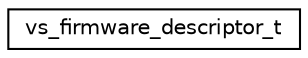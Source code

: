 digraph "Graphical Class Hierarchy"
{
 // LATEX_PDF_SIZE
  edge [fontname="Helvetica",fontsize="10",labelfontname="Helvetica",labelfontsize="10"];
  node [fontname="Helvetica",fontsize="10",shape=record];
  rankdir="LR";
  Node0 [label="vs_firmware_descriptor_t",height=0.2,width=0.4,color="black", fillcolor="white", style="filled",URL="$structvs__firmware__descriptor__t.html",tooltip="Firmware descriptor."];
}
